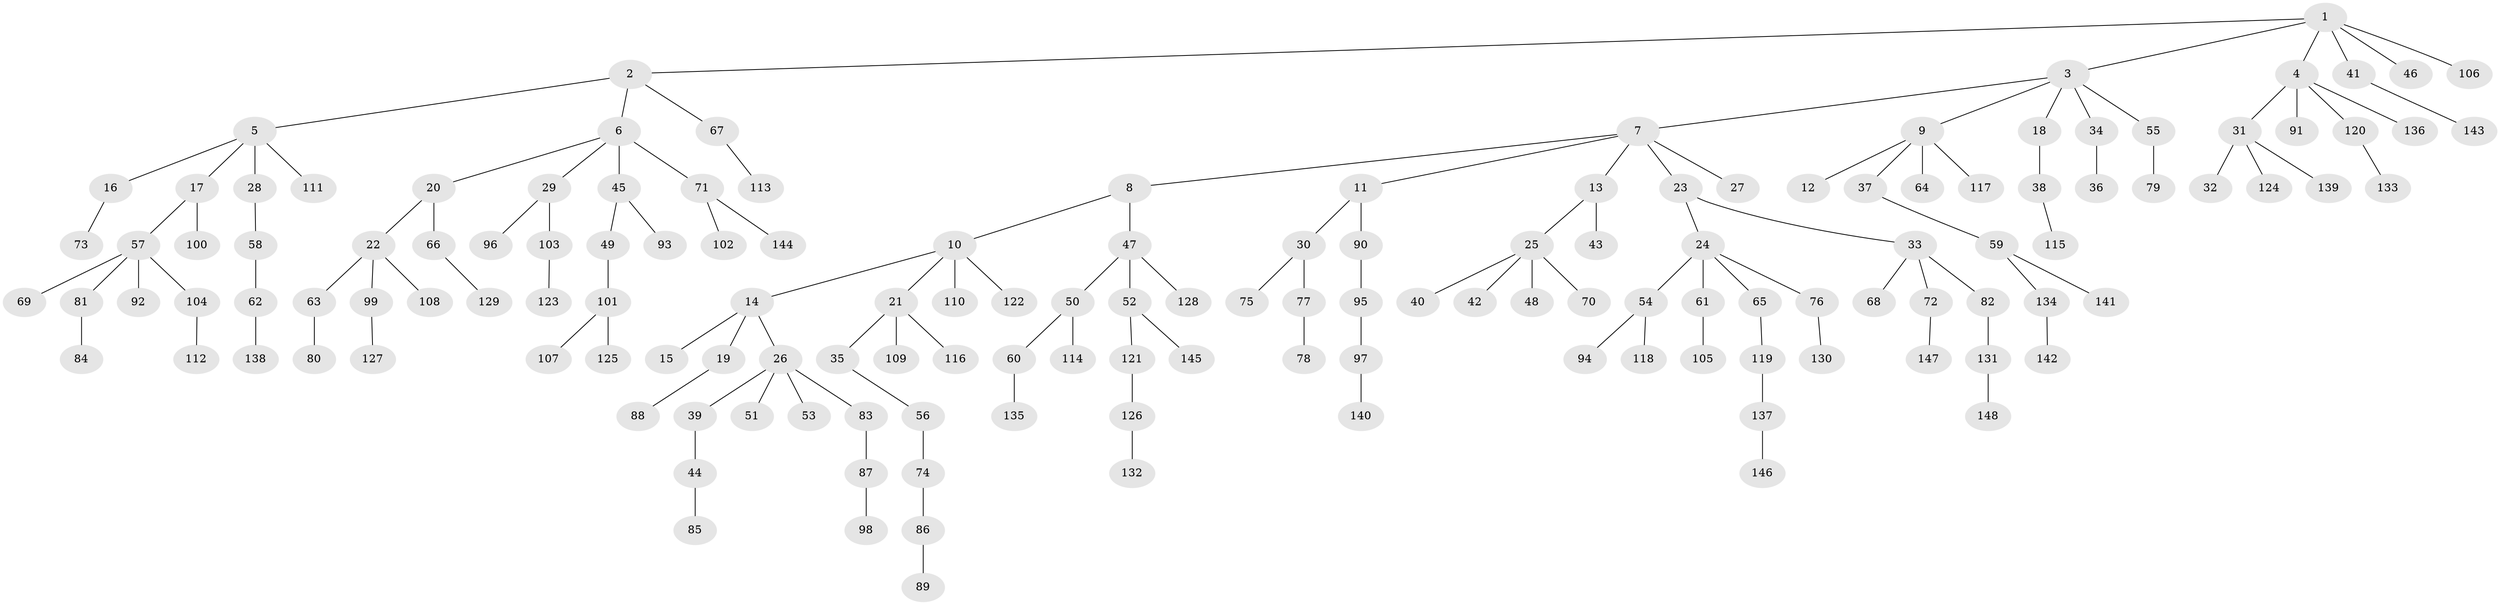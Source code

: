 // coarse degree distribution, {8: 0.009900990099009901, 6: 0.019801980198019802, 5: 0.0594059405940594, 4: 0.0297029702970297, 7: 0.019801980198019802, 3: 0.06930693069306931, 1: 0.5643564356435643, 2: 0.22772277227722773}
// Generated by graph-tools (version 1.1) at 2025/52/02/27/25 19:52:10]
// undirected, 148 vertices, 147 edges
graph export_dot {
graph [start="1"]
  node [color=gray90,style=filled];
  1;
  2;
  3;
  4;
  5;
  6;
  7;
  8;
  9;
  10;
  11;
  12;
  13;
  14;
  15;
  16;
  17;
  18;
  19;
  20;
  21;
  22;
  23;
  24;
  25;
  26;
  27;
  28;
  29;
  30;
  31;
  32;
  33;
  34;
  35;
  36;
  37;
  38;
  39;
  40;
  41;
  42;
  43;
  44;
  45;
  46;
  47;
  48;
  49;
  50;
  51;
  52;
  53;
  54;
  55;
  56;
  57;
  58;
  59;
  60;
  61;
  62;
  63;
  64;
  65;
  66;
  67;
  68;
  69;
  70;
  71;
  72;
  73;
  74;
  75;
  76;
  77;
  78;
  79;
  80;
  81;
  82;
  83;
  84;
  85;
  86;
  87;
  88;
  89;
  90;
  91;
  92;
  93;
  94;
  95;
  96;
  97;
  98;
  99;
  100;
  101;
  102;
  103;
  104;
  105;
  106;
  107;
  108;
  109;
  110;
  111;
  112;
  113;
  114;
  115;
  116;
  117;
  118;
  119;
  120;
  121;
  122;
  123;
  124;
  125;
  126;
  127;
  128;
  129;
  130;
  131;
  132;
  133;
  134;
  135;
  136;
  137;
  138;
  139;
  140;
  141;
  142;
  143;
  144;
  145;
  146;
  147;
  148;
  1 -- 2;
  1 -- 3;
  1 -- 4;
  1 -- 41;
  1 -- 46;
  1 -- 106;
  2 -- 5;
  2 -- 6;
  2 -- 67;
  3 -- 7;
  3 -- 9;
  3 -- 18;
  3 -- 34;
  3 -- 55;
  4 -- 31;
  4 -- 91;
  4 -- 120;
  4 -- 136;
  5 -- 16;
  5 -- 17;
  5 -- 28;
  5 -- 111;
  6 -- 20;
  6 -- 29;
  6 -- 45;
  6 -- 71;
  7 -- 8;
  7 -- 11;
  7 -- 13;
  7 -- 23;
  7 -- 27;
  8 -- 10;
  8 -- 47;
  9 -- 12;
  9 -- 37;
  9 -- 64;
  9 -- 117;
  10 -- 14;
  10 -- 21;
  10 -- 110;
  10 -- 122;
  11 -- 30;
  11 -- 90;
  13 -- 25;
  13 -- 43;
  14 -- 15;
  14 -- 19;
  14 -- 26;
  16 -- 73;
  17 -- 57;
  17 -- 100;
  18 -- 38;
  19 -- 88;
  20 -- 22;
  20 -- 66;
  21 -- 35;
  21 -- 109;
  21 -- 116;
  22 -- 63;
  22 -- 99;
  22 -- 108;
  23 -- 24;
  23 -- 33;
  24 -- 54;
  24 -- 61;
  24 -- 65;
  24 -- 76;
  25 -- 40;
  25 -- 42;
  25 -- 48;
  25 -- 70;
  26 -- 39;
  26 -- 51;
  26 -- 53;
  26 -- 83;
  28 -- 58;
  29 -- 96;
  29 -- 103;
  30 -- 75;
  30 -- 77;
  31 -- 32;
  31 -- 124;
  31 -- 139;
  33 -- 68;
  33 -- 72;
  33 -- 82;
  34 -- 36;
  35 -- 56;
  37 -- 59;
  38 -- 115;
  39 -- 44;
  41 -- 143;
  44 -- 85;
  45 -- 49;
  45 -- 93;
  47 -- 50;
  47 -- 52;
  47 -- 128;
  49 -- 101;
  50 -- 60;
  50 -- 114;
  52 -- 121;
  52 -- 145;
  54 -- 94;
  54 -- 118;
  55 -- 79;
  56 -- 74;
  57 -- 69;
  57 -- 81;
  57 -- 92;
  57 -- 104;
  58 -- 62;
  59 -- 134;
  59 -- 141;
  60 -- 135;
  61 -- 105;
  62 -- 138;
  63 -- 80;
  65 -- 119;
  66 -- 129;
  67 -- 113;
  71 -- 102;
  71 -- 144;
  72 -- 147;
  74 -- 86;
  76 -- 130;
  77 -- 78;
  81 -- 84;
  82 -- 131;
  83 -- 87;
  86 -- 89;
  87 -- 98;
  90 -- 95;
  95 -- 97;
  97 -- 140;
  99 -- 127;
  101 -- 107;
  101 -- 125;
  103 -- 123;
  104 -- 112;
  119 -- 137;
  120 -- 133;
  121 -- 126;
  126 -- 132;
  131 -- 148;
  134 -- 142;
  137 -- 146;
}

